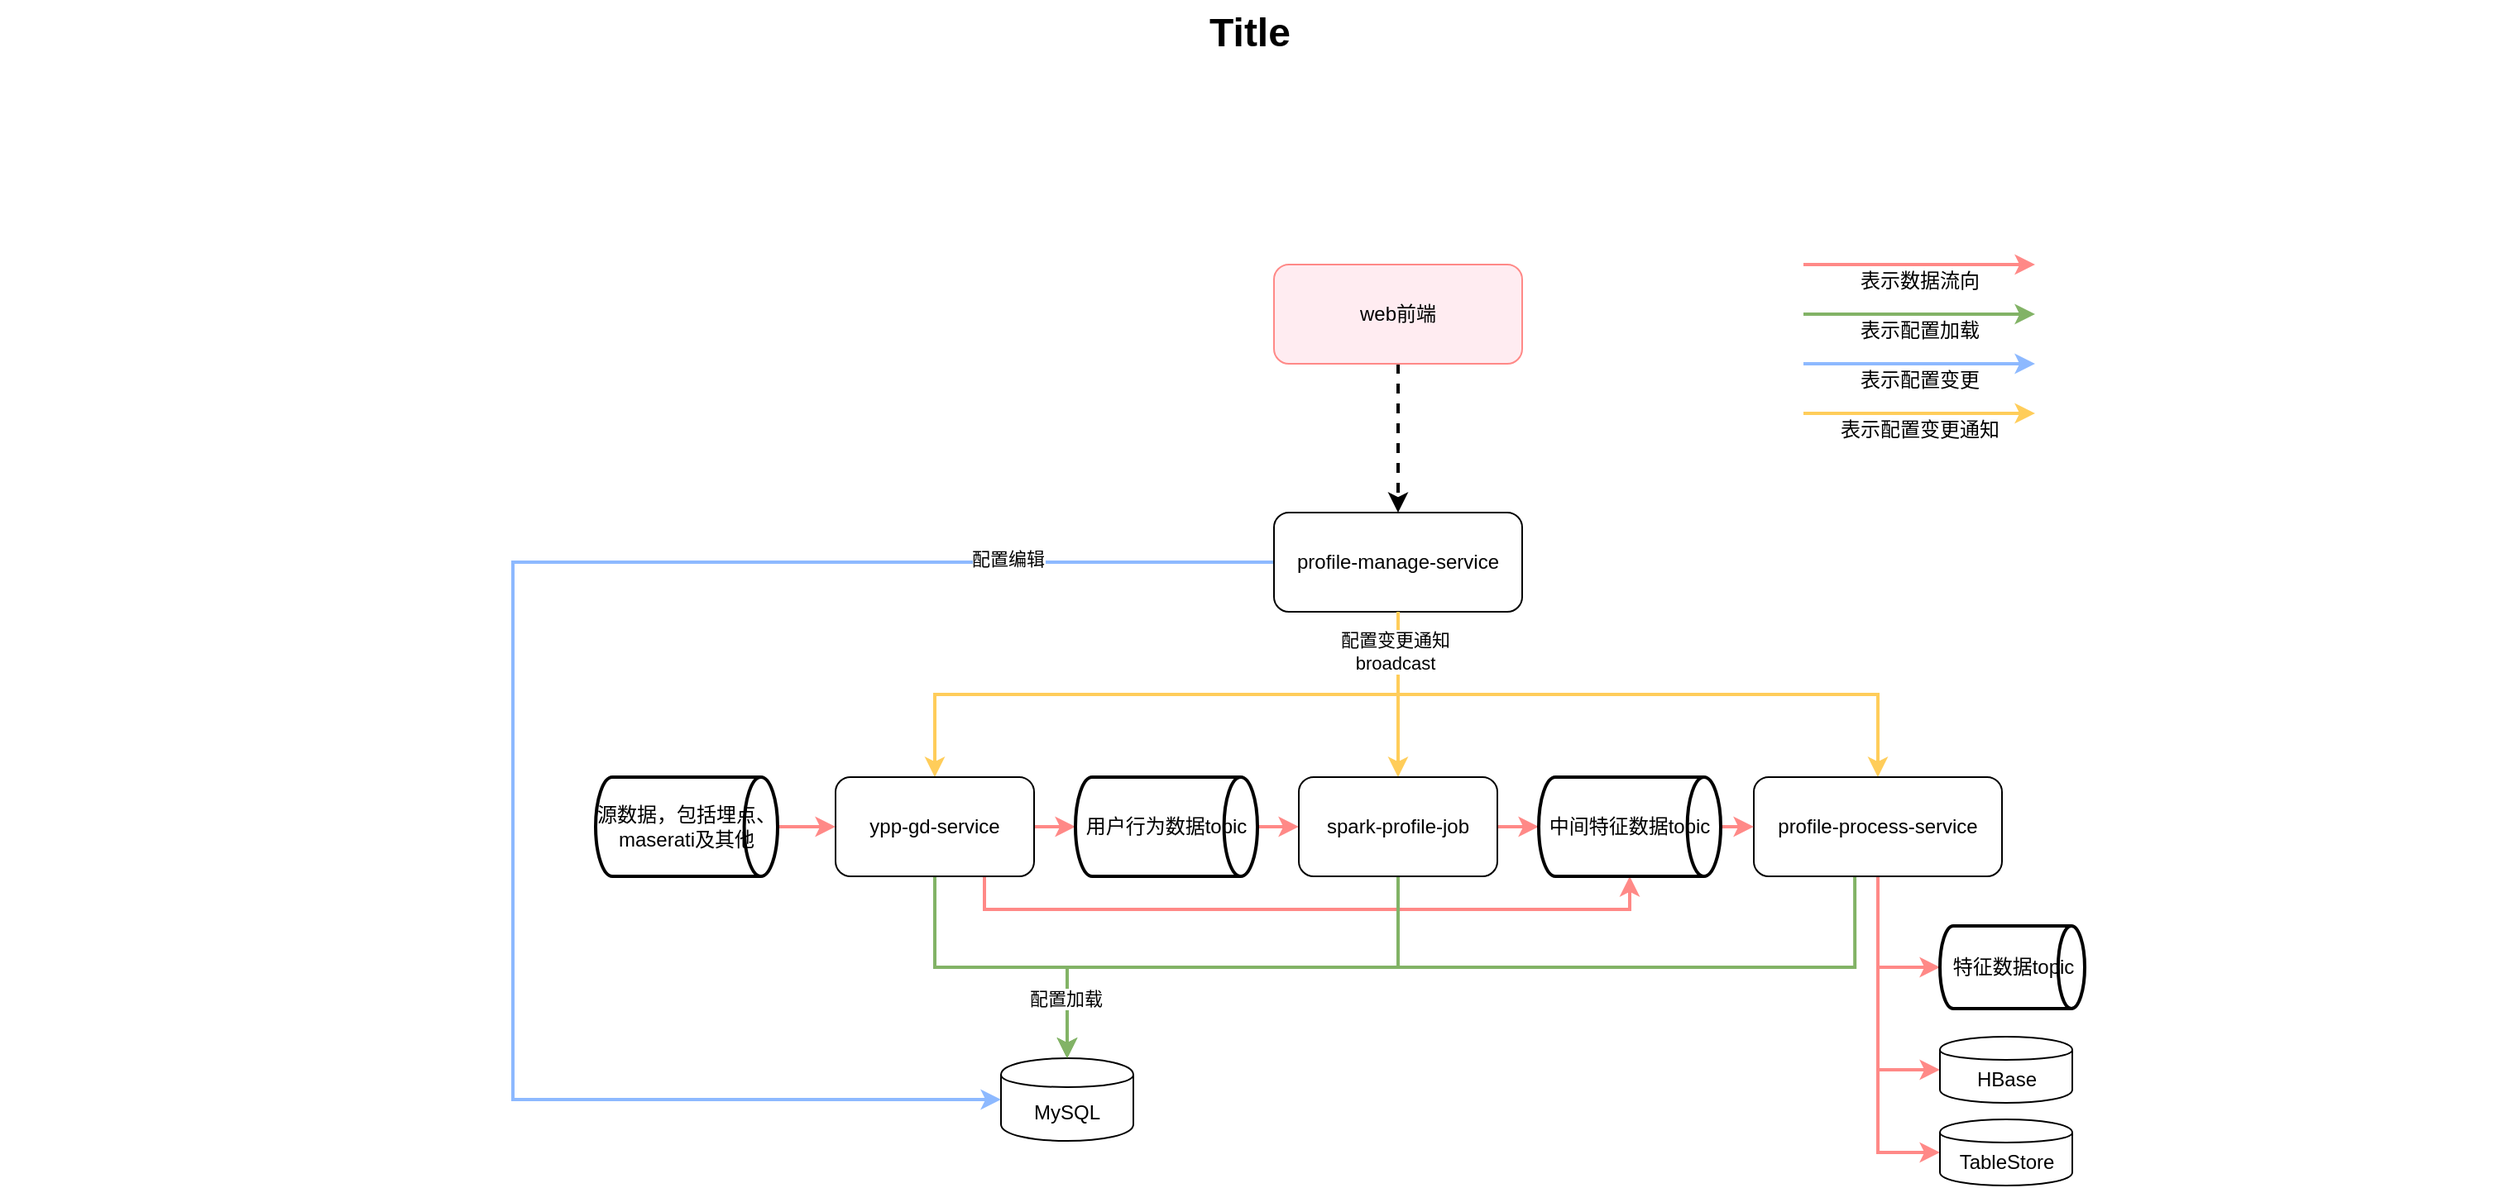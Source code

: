 <mxfile version="13.7.6" type="github">
  <diagram name="Page-1" id="929967ad-93f9-6ef4-fab6-5d389245f69c">
    <mxGraphModel dx="1426" dy="825" grid="1" gridSize="10" guides="1" tooltips="1" connect="1" arrows="1" fold="1" page="1" pageScale="1.5" pageWidth="1169" pageHeight="826" background="none" math="0" shadow="0">
      <root>
        <mxCell id="0" style=";html=1;" />
        <mxCell id="1" style=";html=1;" parent="0" />
        <mxCell id="1672d66443f91eb5-23" value="Title" style="text;strokeColor=none;fillColor=none;html=1;fontSize=24;fontStyle=1;verticalAlign=middle;align=center;" parent="1" vertex="1">
          <mxGeometry x="120" y="40" width="1510" height="40" as="geometry" />
        </mxCell>
        <mxCell id="Vgzjhl4OV25yT5jgVJQd-2" style="edgeStyle=orthogonalEdgeStyle;rounded=0;orthogonalLoop=1;jettySize=auto;html=1;exitX=0.5;exitY=1;exitDx=0;exitDy=0;entryX=0.5;entryY=0;entryDx=0;entryDy=0;fillColor=#ffcd5a;strokeColor=#ffcd5a;strokeWidth=2;" edge="1" parent="1" source="Vgzjhl4OV25yT5jgVJQd-5" target="Vgzjhl4OV25yT5jgVJQd-10">
          <mxGeometry relative="1" as="geometry" />
        </mxCell>
        <mxCell id="Vgzjhl4OV25yT5jgVJQd-3" style="edgeStyle=orthogonalEdgeStyle;rounded=0;orthogonalLoop=1;jettySize=auto;html=1;exitX=0.5;exitY=1;exitDx=0;exitDy=0;entryX=0.5;entryY=0;entryDx=0;entryDy=0;fillColor=#ffcd5a;strokeColor=#ffcd5a;strokeWidth=2;" edge="1" parent="1" source="Vgzjhl4OV25yT5jgVJQd-5" target="Vgzjhl4OV25yT5jgVJQd-24">
          <mxGeometry relative="1" as="geometry" />
        </mxCell>
        <mxCell id="Vgzjhl4OV25yT5jgVJQd-4" style="edgeStyle=orthogonalEdgeStyle;rounded=0;orthogonalLoop=1;jettySize=auto;html=1;exitX=0;exitY=0.5;exitDx=0;exitDy=0;entryX=0;entryY=0.5;entryDx=0;entryDy=0;fillColor=#8db9ff;strokeColor=#8db9ff;strokeWidth=2;" edge="1" parent="1" source="Vgzjhl4OV25yT5jgVJQd-5" target="Vgzjhl4OV25yT5jgVJQd-13">
          <mxGeometry relative="1" as="geometry">
            <Array as="points">
              <mxPoint x="430" y="380" />
              <mxPoint x="430" y="705" />
            </Array>
          </mxGeometry>
        </mxCell>
        <mxCell id="Vgzjhl4OV25yT5jgVJQd-46" value="配置编辑" style="edgeLabel;html=1;align=center;verticalAlign=middle;resizable=0;points=[];" vertex="1" connectable="0" parent="Vgzjhl4OV25yT5jgVJQd-4">
          <mxGeometry x="-0.702" y="-2" relative="1" as="geometry">
            <mxPoint as="offset" />
          </mxGeometry>
        </mxCell>
        <mxCell id="Vgzjhl4OV25yT5jgVJQd-5" value="profile-manage-service" style="rounded=1;whiteSpace=wrap;html=1;" vertex="1" parent="1">
          <mxGeometry x="890" y="350" width="150" height="60" as="geometry" />
        </mxCell>
        <mxCell id="Vgzjhl4OV25yT5jgVJQd-6" style="edgeStyle=orthogonalEdgeStyle;rounded=0;orthogonalLoop=1;jettySize=auto;html=1;exitX=0.5;exitY=1;exitDx=0;exitDy=0;entryX=0.5;entryY=0;entryDx=0;entryDy=0;fillColor=#ffcd5a;strokeColor=#ffcd5a;strokeWidth=2;" edge="1" parent="1" source="Vgzjhl4OV25yT5jgVJQd-5" target="Vgzjhl4OV25yT5jgVJQd-21">
          <mxGeometry relative="1" as="geometry" />
        </mxCell>
        <mxCell id="Vgzjhl4OV25yT5jgVJQd-47" value="配置变更通知&lt;br&gt;broadcast" style="edgeLabel;html=1;align=center;verticalAlign=middle;resizable=0;points=[];" vertex="1" connectable="0" parent="Vgzjhl4OV25yT5jgVJQd-6">
          <mxGeometry x="-0.52" y="-2" relative="1" as="geometry">
            <mxPoint as="offset" />
          </mxGeometry>
        </mxCell>
        <mxCell id="Vgzjhl4OV25yT5jgVJQd-7" style="edgeStyle=orthogonalEdgeStyle;rounded=0;orthogonalLoop=1;jettySize=auto;html=1;exitX=1;exitY=0.5;exitDx=0;exitDy=0;entryX=0;entryY=0.5;entryDx=0;entryDy=0;fillColor=#ff8987;strokeColor=#ff8987;entryPerimeter=0;strokeWidth=2;" edge="1" parent="1" source="Vgzjhl4OV25yT5jgVJQd-10" target="Vgzjhl4OV25yT5jgVJQd-41">
          <mxGeometry relative="1" as="geometry">
            <mxPoint x="780" y="540" as="targetPoint" />
          </mxGeometry>
        </mxCell>
        <mxCell id="Vgzjhl4OV25yT5jgVJQd-8" style="edgeStyle=orthogonalEdgeStyle;rounded=0;orthogonalLoop=1;jettySize=auto;html=1;exitX=0.75;exitY=1;exitDx=0;exitDy=0;entryX=0.5;entryY=1;entryDx=0;entryDy=0;fillColor=#ff8987;strokeColor=#ff8987;entryPerimeter=0;strokeWidth=2;" edge="1" parent="1" source="Vgzjhl4OV25yT5jgVJQd-10" target="Vgzjhl4OV25yT5jgVJQd-42">
          <mxGeometry relative="1" as="geometry">
            <mxPoint x="1095" y="570" as="targetPoint" />
          </mxGeometry>
        </mxCell>
        <mxCell id="Vgzjhl4OV25yT5jgVJQd-9" style="edgeStyle=orthogonalEdgeStyle;rounded=0;orthogonalLoop=1;jettySize=auto;html=1;exitX=0.5;exitY=1;exitDx=0;exitDy=0;entryX=0.5;entryY=0;entryDx=0;entryDy=0;fillColor=#d5e8d4;strokeColor=#82b366;strokeWidth=2;" edge="1" parent="1" source="Vgzjhl4OV25yT5jgVJQd-10" target="Vgzjhl4OV25yT5jgVJQd-13">
          <mxGeometry relative="1" as="geometry" />
        </mxCell>
        <mxCell id="Vgzjhl4OV25yT5jgVJQd-10" value="ypp-gd-service" style="rounded=1;whiteSpace=wrap;html=1;" vertex="1" parent="1">
          <mxGeometry x="625" y="510" width="120" height="60" as="geometry" />
        </mxCell>
        <mxCell id="Vgzjhl4OV25yT5jgVJQd-11" style="edgeStyle=orthogonalEdgeStyle;rounded=0;orthogonalLoop=1;jettySize=auto;html=1;exitX=0.5;exitY=1;exitDx=0;exitDy=0;fillColor=#ff8987;strokeColor=#ff8987;entryX=0;entryY=0.5;entryDx=0;entryDy=0;strokeWidth=2;" edge="1" parent="1" source="Vgzjhl4OV25yT5jgVJQd-24" target="Vgzjhl4OV25yT5jgVJQd-14">
          <mxGeometry relative="1" as="geometry">
            <mxPoint x="1275" y="860" as="sourcePoint" />
          </mxGeometry>
        </mxCell>
        <mxCell id="Vgzjhl4OV25yT5jgVJQd-12" style="edgeStyle=orthogonalEdgeStyle;rounded=0;orthogonalLoop=1;jettySize=auto;html=1;exitX=0.5;exitY=1;exitDx=0;exitDy=0;entryX=0;entryY=0.5;entryDx=0;entryDy=0;fillColor=#ff8987;strokeColor=#ff8987;strokeWidth=2;" edge="1" parent="1" source="Vgzjhl4OV25yT5jgVJQd-24" target="Vgzjhl4OV25yT5jgVJQd-15">
          <mxGeometry relative="1" as="geometry">
            <mxPoint x="1275" y="860" as="sourcePoint" />
          </mxGeometry>
        </mxCell>
        <mxCell id="Vgzjhl4OV25yT5jgVJQd-13" value="MySQL" style="shape=cylinder;whiteSpace=wrap;html=1;boundedLbl=1;backgroundOutline=1;" vertex="1" parent="1">
          <mxGeometry x="725" y="680" width="80" height="50" as="geometry" />
        </mxCell>
        <mxCell id="Vgzjhl4OV25yT5jgVJQd-14" value="HBase" style="shape=cylinder;whiteSpace=wrap;html=1;boundedLbl=1;backgroundOutline=1;" vertex="1" parent="1">
          <mxGeometry x="1292.5" y="667" width="80" height="40" as="geometry" />
        </mxCell>
        <mxCell id="Vgzjhl4OV25yT5jgVJQd-15" value="TableStore" style="shape=cylinder;whiteSpace=wrap;html=1;boundedLbl=1;backgroundOutline=1;" vertex="1" parent="1">
          <mxGeometry x="1292.5" y="717" width="80" height="40" as="geometry" />
        </mxCell>
        <mxCell id="Vgzjhl4OV25yT5jgVJQd-16" style="edgeStyle=orthogonalEdgeStyle;rounded=0;orthogonalLoop=1;jettySize=auto;html=1;exitX=1;exitY=0.5;exitDx=0;exitDy=0;entryX=0;entryY=0.5;entryDx=0;entryDy=0;fillColor=#ff8987;strokeColor=#ff8987;exitPerimeter=0;strokeWidth=2;" edge="1" parent="1" source="Vgzjhl4OV25yT5jgVJQd-41" target="Vgzjhl4OV25yT5jgVJQd-21">
          <mxGeometry relative="1" as="geometry">
            <mxPoint x="850" y="540" as="sourcePoint" />
          </mxGeometry>
        </mxCell>
        <mxCell id="Vgzjhl4OV25yT5jgVJQd-17" style="edgeStyle=orthogonalEdgeStyle;rounded=0;orthogonalLoop=1;jettySize=auto;html=1;exitX=0.5;exitY=1;exitDx=0;exitDy=0;entryX=0.5;entryY=0;entryDx=0;entryDy=0;dashed=1;strokeWidth=2;" edge="1" parent="1" source="Vgzjhl4OV25yT5jgVJQd-18" target="Vgzjhl4OV25yT5jgVJQd-5">
          <mxGeometry relative="1" as="geometry" />
        </mxCell>
        <mxCell id="Vgzjhl4OV25yT5jgVJQd-18" value="web前端" style="rounded=1;whiteSpace=wrap;html=1;fillColor=#ffecf1;strokeColor=#ff8987;" vertex="1" parent="1">
          <mxGeometry x="890" y="200" width="150" height="60" as="geometry" />
        </mxCell>
        <mxCell id="Vgzjhl4OV25yT5jgVJQd-19" style="edgeStyle=orthogonalEdgeStyle;rounded=0;orthogonalLoop=1;jettySize=auto;html=1;exitX=1;exitY=0.5;exitDx=0;exitDy=0;entryX=0;entryY=0.5;entryDx=0;entryDy=0;fillColor=#ff8987;strokeColor=#ff8987;entryPerimeter=0;strokeWidth=2;" edge="1" parent="1" source="Vgzjhl4OV25yT5jgVJQd-21" target="Vgzjhl4OV25yT5jgVJQd-42">
          <mxGeometry relative="1" as="geometry">
            <mxPoint x="1070" y="540" as="targetPoint" />
            <mxPoint x="1035" y="540" as="sourcePoint" />
          </mxGeometry>
        </mxCell>
        <mxCell id="Vgzjhl4OV25yT5jgVJQd-20" style="edgeStyle=orthogonalEdgeStyle;rounded=0;orthogonalLoop=1;jettySize=auto;html=1;exitX=0.5;exitY=1;exitDx=0;exitDy=0;entryX=0.5;entryY=0;entryDx=0;entryDy=0;fillColor=#d5e8d4;strokeColor=#82b366;strokeWidth=2;" edge="1" parent="1" source="Vgzjhl4OV25yT5jgVJQd-21" target="Vgzjhl4OV25yT5jgVJQd-13">
          <mxGeometry relative="1" as="geometry" />
        </mxCell>
        <mxCell id="Vgzjhl4OV25yT5jgVJQd-21" value="spark-profile-job" style="rounded=1;whiteSpace=wrap;html=1;" vertex="1" parent="1">
          <mxGeometry x="905" y="510" width="120" height="60" as="geometry" />
        </mxCell>
        <mxCell id="Vgzjhl4OV25yT5jgVJQd-22" style="edgeStyle=orthogonalEdgeStyle;rounded=0;orthogonalLoop=1;jettySize=auto;html=1;exitX=0.5;exitY=1;exitDx=0;exitDy=0;entryX=0;entryY=0.5;entryDx=0;entryDy=0;fillColor=#ff8987;strokeColor=#ff8987;entryPerimeter=0;strokeWidth=2;" edge="1" parent="1" source="Vgzjhl4OV25yT5jgVJQd-24" target="Vgzjhl4OV25yT5jgVJQd-43">
          <mxGeometry relative="1" as="geometry">
            <mxPoint x="1290" y="630" as="targetPoint" />
          </mxGeometry>
        </mxCell>
        <mxCell id="Vgzjhl4OV25yT5jgVJQd-23" style="edgeStyle=orthogonalEdgeStyle;rounded=0;orthogonalLoop=1;jettySize=auto;html=1;exitX=0.407;exitY=1;exitDx=0;exitDy=0;entryX=0.5;entryY=0;entryDx=0;entryDy=0;fillColor=#d5e8d4;strokeColor=#82b366;exitPerimeter=0;strokeWidth=2;" edge="1" parent="1" source="Vgzjhl4OV25yT5jgVJQd-24" target="Vgzjhl4OV25yT5jgVJQd-13">
          <mxGeometry relative="1" as="geometry">
            <mxPoint x="880" y="670" as="targetPoint" />
          </mxGeometry>
        </mxCell>
        <mxCell id="Vgzjhl4OV25yT5jgVJQd-44" value="配置加载" style="edgeLabel;html=1;align=center;verticalAlign=middle;resizable=0;points=[];" vertex="1" connectable="0" parent="Vgzjhl4OV25yT5jgVJQd-23">
          <mxGeometry x="0.877" y="-1" relative="1" as="geometry">
            <mxPoint as="offset" />
          </mxGeometry>
        </mxCell>
        <mxCell id="Vgzjhl4OV25yT5jgVJQd-24" value="profile-process-service" style="rounded=1;whiteSpace=wrap;html=1;" vertex="1" parent="1">
          <mxGeometry x="1180" y="510" width="150" height="60" as="geometry" />
        </mxCell>
        <mxCell id="Vgzjhl4OV25yT5jgVJQd-25" style="edgeStyle=orthogonalEdgeStyle;rounded=0;orthogonalLoop=1;jettySize=auto;html=1;exitX=1;exitY=0.5;exitDx=0;exitDy=0;entryX=0;entryY=0.5;entryDx=0;entryDy=0;fillColor=#ff8987;strokeColor=#ff8987;exitPerimeter=0;strokeWidth=2;" edge="1" parent="1" source="Vgzjhl4OV25yT5jgVJQd-42" target="Vgzjhl4OV25yT5jgVJQd-24">
          <mxGeometry relative="1" as="geometry">
            <mxPoint x="1140" y="540" as="sourcePoint" />
          </mxGeometry>
        </mxCell>
        <mxCell id="Vgzjhl4OV25yT5jgVJQd-26" value="" style="endArrow=classic;html=1;fillColor=#ff8987;strokeColor=#ff8987;strokeWidth=2;" edge="1" parent="1">
          <mxGeometry width="50" height="50" relative="1" as="geometry">
            <mxPoint x="1210" y="200" as="sourcePoint" />
            <mxPoint x="1350" y="200" as="targetPoint" />
          </mxGeometry>
        </mxCell>
        <mxCell id="Vgzjhl4OV25yT5jgVJQd-27" value="表示数据流向" style="text;html=1;align=center;verticalAlign=middle;resizable=0;points=[];labelBackgroundColor=#ffffff;childText;" vertex="1" connectable="0" parent="Vgzjhl4OV25yT5jgVJQd-26">
          <mxGeometry x="0.071" y="-1" relative="1" as="geometry">
            <mxPoint x="-5" y="9" as="offset" />
          </mxGeometry>
        </mxCell>
        <mxCell id="Vgzjhl4OV25yT5jgVJQd-28" style="edgeStyle=orthogonalEdgeStyle;rounded=0;orthogonalLoop=1;jettySize=auto;html=1;exitX=1;exitY=0.5;exitDx=0;exitDy=0;exitPerimeter=0;entryX=0;entryY=0.5;entryDx=0;entryDy=0;fillColor=#ff8987;strokeColor=#ff8987;strokeWidth=2;" edge="1" parent="1" source="Vgzjhl4OV25yT5jgVJQd-39" target="Vgzjhl4OV25yT5jgVJQd-10">
          <mxGeometry relative="1" as="geometry">
            <mxPoint x="573" y="540" as="sourcePoint" />
          </mxGeometry>
        </mxCell>
        <mxCell id="Vgzjhl4OV25yT5jgVJQd-32" value="" style="endArrow=classic;html=1;fillColor=#d5e8d4;strokeColor=#82b366;strokeWidth=2;" edge="1" parent="1">
          <mxGeometry width="50" height="50" relative="1" as="geometry">
            <mxPoint x="1210" y="230" as="sourcePoint" />
            <mxPoint x="1350" y="230" as="targetPoint" />
          </mxGeometry>
        </mxCell>
        <mxCell id="Vgzjhl4OV25yT5jgVJQd-33" value="表示配置加载" style="text;html=1;align=center;verticalAlign=middle;resizable=0;points=[];labelBackgroundColor=#ffffff;childText;" vertex="1" connectable="0" parent="Vgzjhl4OV25yT5jgVJQd-32">
          <mxGeometry x="0.071" y="-1" relative="1" as="geometry">
            <mxPoint x="-5" y="9" as="offset" />
          </mxGeometry>
        </mxCell>
        <mxCell id="Vgzjhl4OV25yT5jgVJQd-34" value="" style="endArrow=classic;html=1;fillColor=#8db9ff;strokeColor=#8db9ff;strokeWidth=2;" edge="1" parent="1">
          <mxGeometry width="50" height="50" relative="1" as="geometry">
            <mxPoint x="1210" y="260" as="sourcePoint" />
            <mxPoint x="1350" y="260" as="targetPoint" />
          </mxGeometry>
        </mxCell>
        <mxCell id="Vgzjhl4OV25yT5jgVJQd-35" value="表示配置变更" style="text;html=1;align=center;verticalAlign=middle;resizable=0;points=[];labelBackgroundColor=#ffffff;childText;" vertex="1" connectable="0" parent="Vgzjhl4OV25yT5jgVJQd-34">
          <mxGeometry x="0.071" y="-1" relative="1" as="geometry">
            <mxPoint x="-5" y="9" as="offset" />
          </mxGeometry>
        </mxCell>
        <mxCell id="Vgzjhl4OV25yT5jgVJQd-36" value="" style="endArrow=classic;html=1;fillColor=#ffcd5a;strokeColor=#ffcd5a;strokeWidth=2;" edge="1" parent="1">
          <mxGeometry width="50" height="50" relative="1" as="geometry">
            <mxPoint x="1210" y="290" as="sourcePoint" />
            <mxPoint x="1350" y="290" as="targetPoint" />
          </mxGeometry>
        </mxCell>
        <mxCell id="Vgzjhl4OV25yT5jgVJQd-37" value="表示配置变更通知" style="text;html=1;align=center;verticalAlign=middle;resizable=0;points=[];labelBackgroundColor=#ffffff;childText;" vertex="1" connectable="0" parent="Vgzjhl4OV25yT5jgVJQd-36">
          <mxGeometry x="0.071" y="-1" relative="1" as="geometry">
            <mxPoint x="-5" y="9" as="offset" />
          </mxGeometry>
        </mxCell>
        <mxCell id="Vgzjhl4OV25yT5jgVJQd-39" value="源数据，包括埋点、maserati及其他" style="strokeWidth=2;html=1;shape=mxgraph.flowchart.direct_data;whiteSpace=wrap;" vertex="1" parent="1">
          <mxGeometry x="480" y="510" width="110" height="60" as="geometry" />
        </mxCell>
        <mxCell id="Vgzjhl4OV25yT5jgVJQd-41" value="用户行为数据topic" style="strokeWidth=2;html=1;shape=mxgraph.flowchart.direct_data;whiteSpace=wrap;" vertex="1" parent="1">
          <mxGeometry x="770" y="510" width="110" height="60" as="geometry" />
        </mxCell>
        <mxCell id="Vgzjhl4OV25yT5jgVJQd-42" value="中间特征数据topic" style="strokeWidth=2;html=1;shape=mxgraph.flowchart.direct_data;whiteSpace=wrap;" vertex="1" parent="1">
          <mxGeometry x="1050" y="510" width="110" height="60" as="geometry" />
        </mxCell>
        <mxCell id="Vgzjhl4OV25yT5jgVJQd-43" value="特征数据topic" style="strokeWidth=2;html=1;shape=mxgraph.flowchart.direct_data;whiteSpace=wrap;" vertex="1" parent="1">
          <mxGeometry x="1292.5" y="600" width="87.5" height="50" as="geometry" />
        </mxCell>
      </root>
    </mxGraphModel>
  </diagram>
</mxfile>
